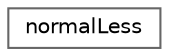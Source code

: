 digraph "Graphical Class Hierarchy"
{
 // LATEX_PDF_SIZE
  bgcolor="transparent";
  edge [fontname=Helvetica,fontsize=10,labelfontname=Helvetica,labelfontsize=10];
  node [fontname=Helvetica,fontsize=10,shape=box,height=0.2,width=0.4];
  rankdir="LR";
  Node0 [id="Node000000",label="normalLess",height=0.2,width=0.4,color="grey40", fillcolor="white", style="filled",URL="$classFoam_1_1normalLess.html",tooltip=" "];
}

